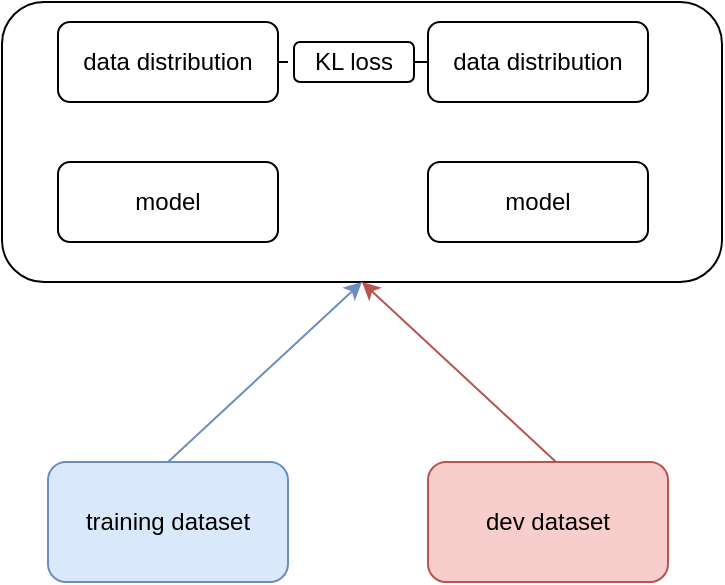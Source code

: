 <mxfile version="21.2.1" type="github">
  <diagram name="第 1 页" id="8L0c7GUbmjwBPtoNU49F">
    <mxGraphModel dx="1050" dy="602" grid="1" gridSize="10" guides="1" tooltips="1" connect="1" arrows="1" fold="1" page="1" pageScale="1" pageWidth="827" pageHeight="1169" math="0" shadow="0">
      <root>
        <mxCell id="0" />
        <mxCell id="1" parent="0" />
        <mxCell id="fjzckVjsFBx4tYkLJNJ8-1" value="training dataset" style="rounded=1;whiteSpace=wrap;html=1;fillColor=#dae8fc;strokeColor=#6c8ebf;" vertex="1" parent="1">
          <mxGeometry x="110" y="400" width="120" height="60" as="geometry" />
        </mxCell>
        <mxCell id="fjzckVjsFBx4tYkLJNJ8-2" value="dev dataset" style="rounded=1;whiteSpace=wrap;html=1;fillColor=#f8cecc;strokeColor=#b85450;" vertex="1" parent="1">
          <mxGeometry x="300" y="400" width="120" height="60" as="geometry" />
        </mxCell>
        <mxCell id="fjzckVjsFBx4tYkLJNJ8-4" value="" style="rounded=1;whiteSpace=wrap;html=1;" vertex="1" parent="1">
          <mxGeometry x="87" y="170" width="360" height="140" as="geometry" />
        </mxCell>
        <mxCell id="fjzckVjsFBx4tYkLJNJ8-8" value="" style="endArrow=classic;html=1;rounded=0;exitX=0.5;exitY=0;exitDx=0;exitDy=0;entryX=0.5;entryY=1;entryDx=0;entryDy=0;fillColor=#dae8fc;strokeColor=#6c8ebf;" edge="1" parent="1" source="fjzckVjsFBx4tYkLJNJ8-1" target="fjzckVjsFBx4tYkLJNJ8-4">
          <mxGeometry width="50" height="50" relative="1" as="geometry">
            <mxPoint x="150" y="340" as="sourcePoint" />
            <mxPoint x="180" y="310" as="targetPoint" />
          </mxGeometry>
        </mxCell>
        <mxCell id="fjzckVjsFBx4tYkLJNJ8-9" value="" style="endArrow=classic;html=1;rounded=0;entryX=0.5;entryY=1;entryDx=0;entryDy=0;fillColor=#f8cecc;strokeColor=#b85450;" edge="1" parent="1" target="fjzckVjsFBx4tYkLJNJ8-4">
          <mxGeometry width="50" height="50" relative="1" as="geometry">
            <mxPoint x="364" y="400" as="sourcePoint" />
            <mxPoint x="330" y="340" as="targetPoint" />
          </mxGeometry>
        </mxCell>
        <mxCell id="fjzckVjsFBx4tYkLJNJ8-10" value="model" style="rounded=1;whiteSpace=wrap;html=1;" vertex="1" parent="1">
          <mxGeometry x="115" y="250" width="110" height="40" as="geometry" />
        </mxCell>
        <mxCell id="fjzckVjsFBx4tYkLJNJ8-11" value="model" style="rounded=1;whiteSpace=wrap;html=1;" vertex="1" parent="1">
          <mxGeometry x="300" y="250" width="110" height="40" as="geometry" />
        </mxCell>
        <mxCell id="fjzckVjsFBx4tYkLJNJ8-13" value="data distribution" style="rounded=1;whiteSpace=wrap;html=1;" vertex="1" parent="1">
          <mxGeometry x="115" y="180" width="110" height="40" as="geometry" />
        </mxCell>
        <mxCell id="fjzckVjsFBx4tYkLJNJ8-14" value="data distribution" style="rounded=1;whiteSpace=wrap;html=1;" vertex="1" parent="1">
          <mxGeometry x="300" y="180" width="110" height="40" as="geometry" />
        </mxCell>
        <mxCell id="fjzckVjsFBx4tYkLJNJ8-15" value="KL loss" style="rounded=1;whiteSpace=wrap;html=1;" vertex="1" parent="1">
          <mxGeometry x="233" y="190" width="60" height="20" as="geometry" />
        </mxCell>
        <mxCell id="fjzckVjsFBx4tYkLJNJ8-18" value="" style="endArrow=none;html=1;rounded=0;exitX=1;exitY=0.5;exitDx=0;exitDy=0;" edge="1" parent="1" source="fjzckVjsFBx4tYkLJNJ8-13">
          <mxGeometry width="50" height="50" relative="1" as="geometry">
            <mxPoint x="360" y="300" as="sourcePoint" />
            <mxPoint x="230" y="200" as="targetPoint" />
          </mxGeometry>
        </mxCell>
        <mxCell id="fjzckVjsFBx4tYkLJNJ8-20" value="" style="endArrow=none;html=1;rounded=0;exitX=1;exitY=0.5;exitDx=0;exitDy=0;" edge="1" parent="1" source="fjzckVjsFBx4tYkLJNJ8-15">
          <mxGeometry width="50" height="50" relative="1" as="geometry">
            <mxPoint x="390" y="330" as="sourcePoint" />
            <mxPoint x="300" y="200" as="targetPoint" />
          </mxGeometry>
        </mxCell>
      </root>
    </mxGraphModel>
  </diagram>
</mxfile>
